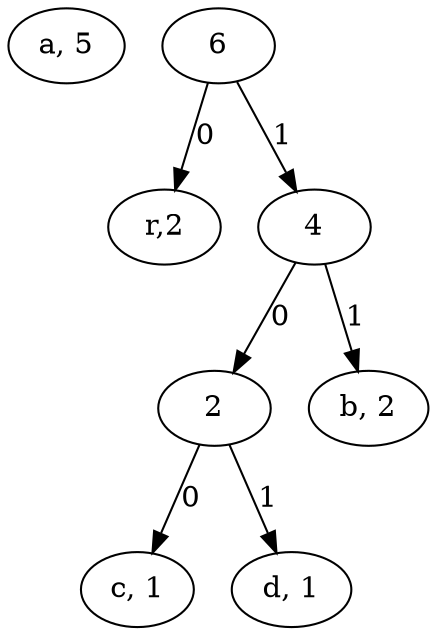 digraph graphname {
	subgraph {
		"a, 5";
	}

	subgraph {
		"6" -> "r,2" [label = "0"];
		"6" -> "4" [label = "1"];
		"4" -> "2" [label = "0"];
		"4" -> "b, 2" [label = "1"];
		"2" -> "c, 1" [label = "0"];
		"2" -> "d, 1" [label = "1"];
	}
}